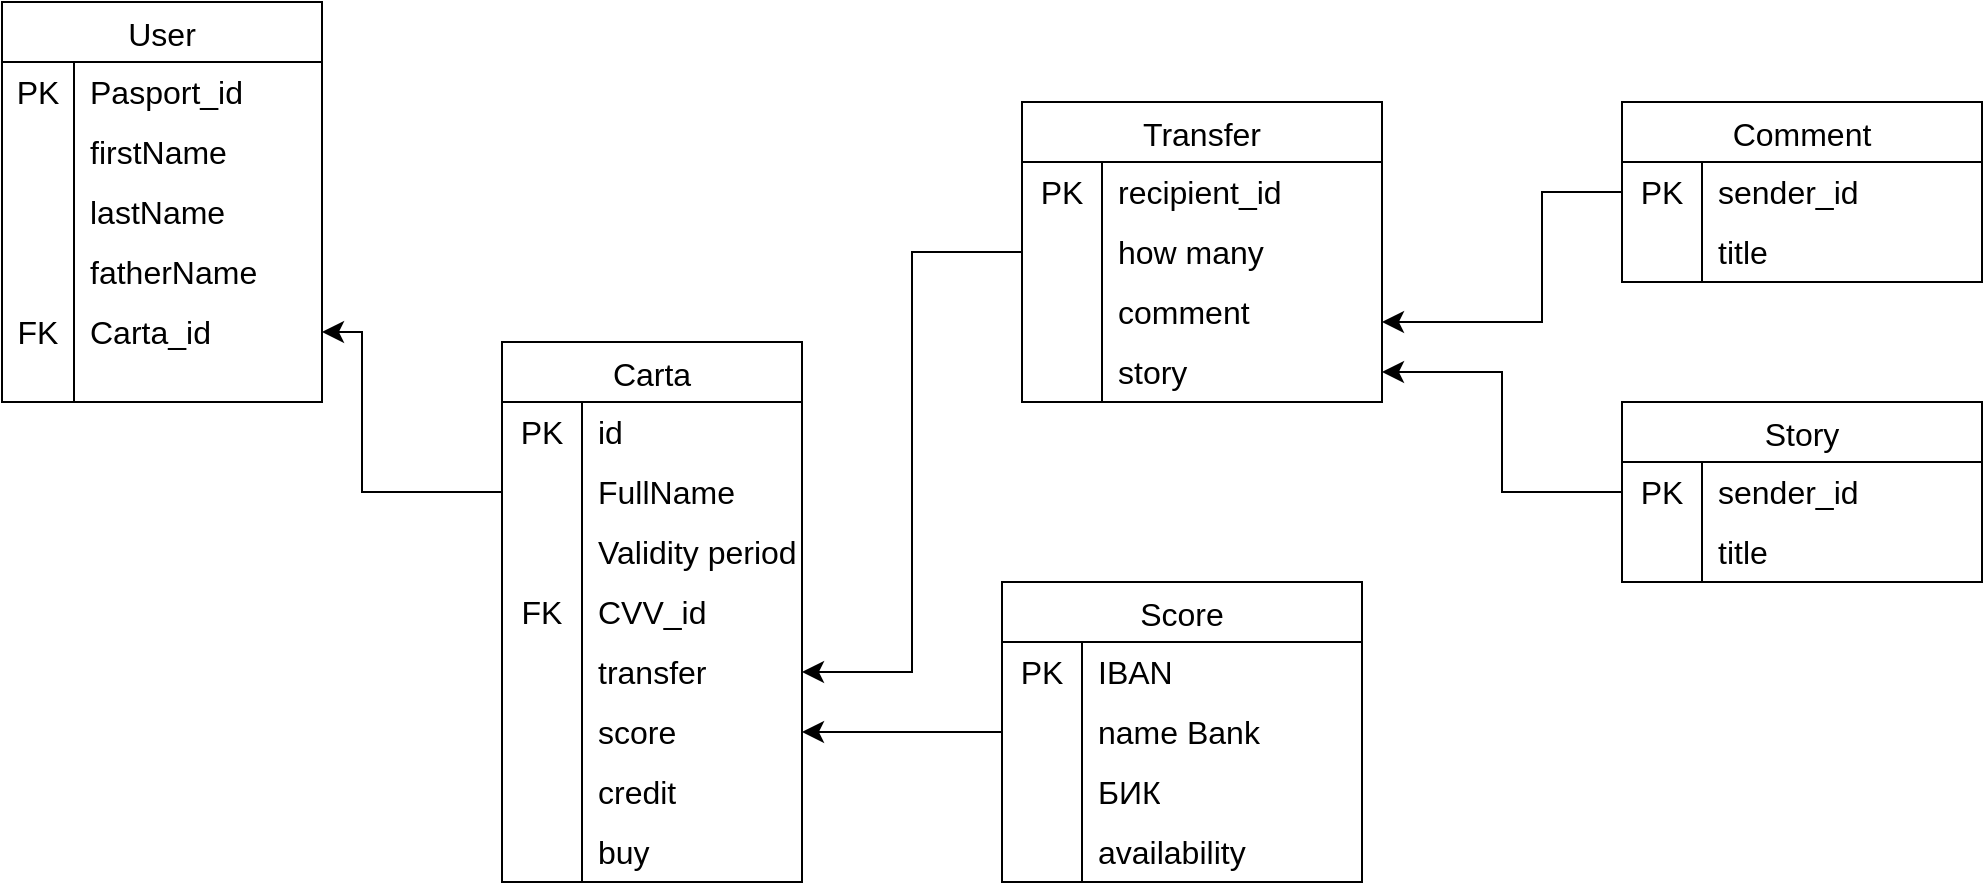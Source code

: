 <mxfile version="20.8.13" type="device"><diagram id="R2lEEEUBdFMjLlhIrx00" name="Page-1"><mxGraphModel dx="1290" dy="631" grid="1" gridSize="10" guides="1" tooltips="1" connect="1" arrows="1" fold="1" page="1" pageScale="1" pageWidth="850" pageHeight="1100" math="0" shadow="0" extFonts="Permanent Marker^https://fonts.googleapis.com/css?family=Permanent+Marker"><root><mxCell id="0"/><mxCell id="1" parent="0"/><mxCell id="pISq7t-B5l_GhA6U0slS-1" value="User" style="shape=table;startSize=30;container=1;collapsible=0;childLayout=tableLayout;fixedRows=1;rowLines=0;fontStyle=0;strokeColor=default;fontSize=16;" parent="1" vertex="1"><mxGeometry x="30" y="250" width="160" height="200" as="geometry"/></mxCell><mxCell id="3HIKXujEoV013F43m0Qh-1" value="" style="shape=tableRow;horizontal=0;startSize=0;swimlaneHead=0;swimlaneBody=0;top=0;left=0;bottom=0;right=0;collapsible=0;dropTarget=0;fillColor=none;points=[[0,0.5],[1,0.5]];portConstraint=eastwest;strokeColor=inherit;fontSize=16;" vertex="1" parent="pISq7t-B5l_GhA6U0slS-1"><mxGeometry y="30" width="160" height="30" as="geometry"/></mxCell><mxCell id="3HIKXujEoV013F43m0Qh-2" value="PK" style="shape=partialRectangle;html=1;whiteSpace=wrap;connectable=0;fillColor=none;top=0;left=0;bottom=0;right=0;overflow=hidden;pointerEvents=1;strokeColor=inherit;fontSize=16;" vertex="1" parent="3HIKXujEoV013F43m0Qh-1"><mxGeometry width="36" height="30" as="geometry"><mxRectangle width="36" height="30" as="alternateBounds"/></mxGeometry></mxCell><mxCell id="3HIKXujEoV013F43m0Qh-3" value="Pasport_id" style="shape=partialRectangle;html=1;whiteSpace=wrap;connectable=0;fillColor=none;top=0;left=0;bottom=0;right=0;align=left;spacingLeft=6;overflow=hidden;strokeColor=inherit;fontSize=16;" vertex="1" parent="3HIKXujEoV013F43m0Qh-1"><mxGeometry x="36" width="124" height="30" as="geometry"><mxRectangle width="124" height="30" as="alternateBounds"/></mxGeometry></mxCell><mxCell id="pISq7t-B5l_GhA6U0slS-2" value="" style="shape=tableRow;horizontal=0;startSize=0;swimlaneHead=0;swimlaneBody=0;top=0;left=0;bottom=0;right=0;collapsible=0;dropTarget=0;fillColor=none;points=[[0,0.5],[1,0.5]];portConstraint=eastwest;strokeColor=inherit;fontSize=16;" parent="pISq7t-B5l_GhA6U0slS-1" vertex="1"><mxGeometry y="60" width="160" height="30" as="geometry"/></mxCell><mxCell id="pISq7t-B5l_GhA6U0slS-3" value="" style="shape=partialRectangle;html=1;whiteSpace=wrap;connectable=0;fillColor=none;top=0;left=0;bottom=0;right=0;overflow=hidden;pointerEvents=1;strokeColor=inherit;fontSize=16;" parent="pISq7t-B5l_GhA6U0slS-2" vertex="1"><mxGeometry width="36" height="30" as="geometry"><mxRectangle width="36" height="30" as="alternateBounds"/></mxGeometry></mxCell><mxCell id="pISq7t-B5l_GhA6U0slS-4" value="firstName" style="shape=partialRectangle;html=1;whiteSpace=wrap;connectable=0;fillColor=none;top=0;left=0;bottom=0;right=0;align=left;spacingLeft=6;overflow=hidden;strokeColor=inherit;fontSize=16;" parent="pISq7t-B5l_GhA6U0slS-2" vertex="1"><mxGeometry x="36" width="124" height="30" as="geometry"><mxRectangle width="124" height="30" as="alternateBounds"/></mxGeometry></mxCell><mxCell id="pISq7t-B5l_GhA6U0slS-5" value="" style="shape=tableRow;horizontal=0;startSize=0;swimlaneHead=0;swimlaneBody=0;top=0;left=0;bottom=0;right=0;collapsible=0;dropTarget=0;fillColor=none;points=[[0,0.5],[1,0.5]];portConstraint=eastwest;strokeColor=inherit;fontSize=16;" parent="pISq7t-B5l_GhA6U0slS-1" vertex="1"><mxGeometry y="90" width="160" height="30" as="geometry"/></mxCell><mxCell id="pISq7t-B5l_GhA6U0slS-6" value="" style="shape=partialRectangle;html=1;whiteSpace=wrap;connectable=0;fillColor=none;top=0;left=0;bottom=0;right=0;overflow=hidden;strokeColor=inherit;fontSize=16;" parent="pISq7t-B5l_GhA6U0slS-5" vertex="1"><mxGeometry width="36" height="30" as="geometry"><mxRectangle width="36" height="30" as="alternateBounds"/></mxGeometry></mxCell><mxCell id="pISq7t-B5l_GhA6U0slS-7" value="lastName" style="shape=partialRectangle;html=1;whiteSpace=wrap;connectable=0;fillColor=none;top=0;left=0;bottom=0;right=0;align=left;spacingLeft=6;overflow=hidden;strokeColor=inherit;fontSize=16;" parent="pISq7t-B5l_GhA6U0slS-5" vertex="1"><mxGeometry x="36" width="124" height="30" as="geometry"><mxRectangle width="124" height="30" as="alternateBounds"/></mxGeometry></mxCell><mxCell id="pISq7t-B5l_GhA6U0slS-8" value="" style="shape=tableRow;horizontal=0;startSize=0;swimlaneHead=0;swimlaneBody=0;top=0;left=0;bottom=0;right=0;collapsible=0;dropTarget=0;fillColor=none;points=[[0,0.5],[1,0.5]];portConstraint=eastwest;strokeColor=inherit;fontSize=16;" parent="pISq7t-B5l_GhA6U0slS-1" vertex="1"><mxGeometry y="120" width="160" height="30" as="geometry"/></mxCell><mxCell id="pISq7t-B5l_GhA6U0slS-9" value="" style="shape=partialRectangle;html=1;whiteSpace=wrap;connectable=0;fillColor=none;top=0;left=0;bottom=0;right=0;overflow=hidden;strokeColor=inherit;fontSize=16;" parent="pISq7t-B5l_GhA6U0slS-8" vertex="1"><mxGeometry width="36" height="30" as="geometry"><mxRectangle width="36" height="30" as="alternateBounds"/></mxGeometry></mxCell><mxCell id="pISq7t-B5l_GhA6U0slS-10" value="fatherName" style="shape=partialRectangle;html=1;whiteSpace=wrap;connectable=0;fillColor=none;top=0;left=0;bottom=0;right=0;align=left;spacingLeft=6;overflow=hidden;strokeColor=inherit;fontSize=16;" parent="pISq7t-B5l_GhA6U0slS-8" vertex="1"><mxGeometry x="36" width="124" height="30" as="geometry"><mxRectangle width="124" height="30" as="alternateBounds"/></mxGeometry></mxCell><mxCell id="pISq7t-B5l_GhA6U0slS-11" value="" style="shape=tableRow;horizontal=0;startSize=0;swimlaneHead=0;swimlaneBody=0;top=0;left=0;bottom=0;right=0;collapsible=0;dropTarget=0;fillColor=none;points=[[0,0.5],[1,0.5]];portConstraint=eastwest;strokeColor=inherit;fontSize=16;" parent="pISq7t-B5l_GhA6U0slS-1" vertex="1"><mxGeometry y="150" width="160" height="30" as="geometry"/></mxCell><mxCell id="pISq7t-B5l_GhA6U0slS-12" value="FK" style="shape=partialRectangle;html=1;whiteSpace=wrap;connectable=0;fillColor=none;top=0;left=0;bottom=0;right=0;overflow=hidden;strokeColor=inherit;fontSize=16;" parent="pISq7t-B5l_GhA6U0slS-11" vertex="1"><mxGeometry width="36" height="30" as="geometry"><mxRectangle width="36" height="30" as="alternateBounds"/></mxGeometry></mxCell><mxCell id="pISq7t-B5l_GhA6U0slS-13" value="Carta_id" style="shape=partialRectangle;html=1;whiteSpace=wrap;connectable=0;fillColor=none;top=0;left=0;bottom=0;right=0;align=left;spacingLeft=6;overflow=hidden;strokeColor=inherit;fontSize=16;" parent="pISq7t-B5l_GhA6U0slS-11" vertex="1"><mxGeometry x="36" width="124" height="30" as="geometry"><mxRectangle width="124" height="30" as="alternateBounds"/></mxGeometry></mxCell><mxCell id="pISq7t-B5l_GhA6U0slS-14" value="" style="shape=tableRow;horizontal=0;startSize=0;swimlaneHead=0;swimlaneBody=0;top=0;left=0;bottom=0;right=0;collapsible=0;dropTarget=0;fillColor=none;points=[[0,0.5],[1,0.5]];portConstraint=eastwest;strokeColor=inherit;fontSize=16;" parent="pISq7t-B5l_GhA6U0slS-1" vertex="1"><mxGeometry y="180" width="160" height="20" as="geometry"/></mxCell><mxCell id="pISq7t-B5l_GhA6U0slS-15" value="" style="shape=partialRectangle;html=1;whiteSpace=wrap;connectable=0;fillColor=none;top=0;left=0;bottom=0;right=0;overflow=hidden;strokeColor=inherit;fontSize=16;" parent="pISq7t-B5l_GhA6U0slS-14" vertex="1"><mxGeometry width="36" height="20" as="geometry"><mxRectangle width="36" height="20" as="alternateBounds"/></mxGeometry></mxCell><mxCell id="pISq7t-B5l_GhA6U0slS-16" value="" style="shape=partialRectangle;html=1;whiteSpace=wrap;connectable=0;fillColor=none;top=0;left=0;bottom=0;right=0;align=left;spacingLeft=6;overflow=hidden;strokeColor=inherit;fontSize=16;" parent="pISq7t-B5l_GhA6U0slS-14" vertex="1"><mxGeometry x="36" width="124" height="20" as="geometry"><mxRectangle width="124" height="20" as="alternateBounds"/></mxGeometry></mxCell><mxCell id="3HIKXujEoV013F43m0Qh-4" value="Carta" style="shape=table;startSize=30;container=1;collapsible=0;childLayout=tableLayout;fixedRows=1;rowLines=0;fontStyle=0;strokeColor=default;fontSize=16;" vertex="1" parent="1"><mxGeometry x="280" y="420" width="150" height="270" as="geometry"/></mxCell><mxCell id="3HIKXujEoV013F43m0Qh-5" value="" style="shape=tableRow;horizontal=0;startSize=0;swimlaneHead=0;swimlaneBody=0;top=0;left=0;bottom=0;right=0;collapsible=0;dropTarget=0;fillColor=none;points=[[0,0.5],[1,0.5]];portConstraint=eastwest;strokeColor=inherit;fontSize=16;" vertex="1" parent="3HIKXujEoV013F43m0Qh-4"><mxGeometry y="30" width="150" height="30" as="geometry"/></mxCell><mxCell id="3HIKXujEoV013F43m0Qh-6" value="PK" style="shape=partialRectangle;html=1;whiteSpace=wrap;connectable=0;fillColor=none;top=0;left=0;bottom=0;right=0;overflow=hidden;pointerEvents=1;strokeColor=inherit;fontSize=16;" vertex="1" parent="3HIKXujEoV013F43m0Qh-5"><mxGeometry width="40" height="30" as="geometry"><mxRectangle width="40" height="30" as="alternateBounds"/></mxGeometry></mxCell><mxCell id="3HIKXujEoV013F43m0Qh-7" value="id" style="shape=partialRectangle;html=1;whiteSpace=wrap;connectable=0;fillColor=none;top=0;left=0;bottom=0;right=0;align=left;spacingLeft=6;overflow=hidden;strokeColor=inherit;fontSize=16;" vertex="1" parent="3HIKXujEoV013F43m0Qh-5"><mxGeometry x="40" width="110" height="30" as="geometry"><mxRectangle width="110" height="30" as="alternateBounds"/></mxGeometry></mxCell><mxCell id="3HIKXujEoV013F43m0Qh-8" value="" style="shape=tableRow;horizontal=0;startSize=0;swimlaneHead=0;swimlaneBody=0;top=0;left=0;bottom=0;right=0;collapsible=0;dropTarget=0;fillColor=none;points=[[0,0.5],[1,0.5]];portConstraint=eastwest;strokeColor=inherit;fontSize=16;" vertex="1" parent="3HIKXujEoV013F43m0Qh-4"><mxGeometry y="60" width="150" height="30" as="geometry"/></mxCell><mxCell id="3HIKXujEoV013F43m0Qh-9" value="" style="shape=partialRectangle;html=1;whiteSpace=wrap;connectable=0;fillColor=none;top=0;left=0;bottom=0;right=0;overflow=hidden;strokeColor=inherit;fontSize=16;" vertex="1" parent="3HIKXujEoV013F43m0Qh-8"><mxGeometry width="40" height="30" as="geometry"><mxRectangle width="40" height="30" as="alternateBounds"/></mxGeometry></mxCell><mxCell id="3HIKXujEoV013F43m0Qh-10" value="FullName" style="shape=partialRectangle;html=1;whiteSpace=wrap;connectable=0;fillColor=none;top=0;left=0;bottom=0;right=0;align=left;spacingLeft=6;overflow=hidden;strokeColor=inherit;fontSize=16;" vertex="1" parent="3HIKXujEoV013F43m0Qh-8"><mxGeometry x="40" width="110" height="30" as="geometry"><mxRectangle width="110" height="30" as="alternateBounds"/></mxGeometry></mxCell><mxCell id="3HIKXujEoV013F43m0Qh-11" value="" style="shape=tableRow;horizontal=0;startSize=0;swimlaneHead=0;swimlaneBody=0;top=0;left=0;bottom=0;right=0;collapsible=0;dropTarget=0;fillColor=none;points=[[0,0.5],[1,0.5]];portConstraint=eastwest;strokeColor=inherit;fontSize=16;" vertex="1" parent="3HIKXujEoV013F43m0Qh-4"><mxGeometry y="90" width="150" height="30" as="geometry"/></mxCell><mxCell id="3HIKXujEoV013F43m0Qh-12" value="" style="shape=partialRectangle;html=1;whiteSpace=wrap;connectable=0;fillColor=none;top=0;left=0;bottom=0;right=0;overflow=hidden;strokeColor=inherit;fontSize=16;" vertex="1" parent="3HIKXujEoV013F43m0Qh-11"><mxGeometry width="40" height="30" as="geometry"><mxRectangle width="40" height="30" as="alternateBounds"/></mxGeometry></mxCell><mxCell id="3HIKXujEoV013F43m0Qh-13" value="Validity period" style="shape=partialRectangle;html=1;whiteSpace=wrap;connectable=0;fillColor=none;top=0;left=0;bottom=0;right=0;align=left;spacingLeft=6;overflow=hidden;strokeColor=inherit;fontSize=16;" vertex="1" parent="3HIKXujEoV013F43m0Qh-11"><mxGeometry x="40" width="110" height="30" as="geometry"><mxRectangle width="110" height="30" as="alternateBounds"/></mxGeometry></mxCell><mxCell id="3HIKXujEoV013F43m0Qh-24" value="" style="shape=tableRow;horizontal=0;startSize=0;swimlaneHead=0;swimlaneBody=0;top=0;left=0;bottom=0;right=0;collapsible=0;dropTarget=0;fillColor=none;points=[[0,0.5],[1,0.5]];portConstraint=eastwest;strokeColor=inherit;fontSize=16;" vertex="1" parent="3HIKXujEoV013F43m0Qh-4"><mxGeometry y="120" width="150" height="30" as="geometry"/></mxCell><mxCell id="3HIKXujEoV013F43m0Qh-25" value="FK" style="shape=partialRectangle;html=1;whiteSpace=wrap;connectable=0;fillColor=none;top=0;left=0;bottom=0;right=0;overflow=hidden;strokeColor=inherit;fontSize=16;" vertex="1" parent="3HIKXujEoV013F43m0Qh-24"><mxGeometry width="40" height="30" as="geometry"><mxRectangle width="40" height="30" as="alternateBounds"/></mxGeometry></mxCell><mxCell id="3HIKXujEoV013F43m0Qh-26" value="CVV_id" style="shape=partialRectangle;html=1;whiteSpace=wrap;connectable=0;fillColor=none;top=0;left=0;bottom=0;right=0;align=left;spacingLeft=6;overflow=hidden;strokeColor=inherit;fontSize=16;" vertex="1" parent="3HIKXujEoV013F43m0Qh-24"><mxGeometry x="40" width="110" height="30" as="geometry"><mxRectangle width="110" height="30" as="alternateBounds"/></mxGeometry></mxCell><mxCell id="3HIKXujEoV013F43m0Qh-56" value="" style="shape=tableRow;horizontal=0;startSize=0;swimlaneHead=0;swimlaneBody=0;top=0;left=0;bottom=0;right=0;collapsible=0;dropTarget=0;fillColor=none;points=[[0,0.5],[1,0.5]];portConstraint=eastwest;strokeColor=inherit;fontSize=16;" vertex="1" parent="3HIKXujEoV013F43m0Qh-4"><mxGeometry y="150" width="150" height="30" as="geometry"/></mxCell><mxCell id="3HIKXujEoV013F43m0Qh-57" value="" style="shape=partialRectangle;html=1;whiteSpace=wrap;connectable=0;fillColor=none;top=0;left=0;bottom=0;right=0;overflow=hidden;strokeColor=inherit;fontSize=16;" vertex="1" parent="3HIKXujEoV013F43m0Qh-56"><mxGeometry width="40" height="30" as="geometry"><mxRectangle width="40" height="30" as="alternateBounds"/></mxGeometry></mxCell><mxCell id="3HIKXujEoV013F43m0Qh-58" value="transfer" style="shape=partialRectangle;html=1;whiteSpace=wrap;connectable=0;fillColor=none;top=0;left=0;bottom=0;right=0;align=left;spacingLeft=6;overflow=hidden;strokeColor=inherit;fontSize=16;" vertex="1" parent="3HIKXujEoV013F43m0Qh-56"><mxGeometry x="40" width="110" height="30" as="geometry"><mxRectangle width="110" height="30" as="alternateBounds"/></mxGeometry></mxCell><mxCell id="3HIKXujEoV013F43m0Qh-39" value="" style="shape=tableRow;horizontal=0;startSize=0;swimlaneHead=0;swimlaneBody=0;top=0;left=0;bottom=0;right=0;collapsible=0;dropTarget=0;fillColor=none;points=[[0,0.5],[1,0.5]];portConstraint=eastwest;strokeColor=inherit;fontSize=16;" vertex="1" parent="3HIKXujEoV013F43m0Qh-4"><mxGeometry y="180" width="150" height="30" as="geometry"/></mxCell><mxCell id="3HIKXujEoV013F43m0Qh-40" value="" style="shape=partialRectangle;html=1;whiteSpace=wrap;connectable=0;fillColor=none;top=0;left=0;bottom=0;right=0;overflow=hidden;strokeColor=inherit;fontSize=16;" vertex="1" parent="3HIKXujEoV013F43m0Qh-39"><mxGeometry width="40" height="30" as="geometry"><mxRectangle width="40" height="30" as="alternateBounds"/></mxGeometry></mxCell><mxCell id="3HIKXujEoV013F43m0Qh-41" value="score" style="shape=partialRectangle;html=1;whiteSpace=wrap;connectable=0;fillColor=none;top=0;left=0;bottom=0;right=0;align=left;spacingLeft=6;overflow=hidden;strokeColor=inherit;fontSize=16;" vertex="1" parent="3HIKXujEoV013F43m0Qh-39"><mxGeometry x="40" width="110" height="30" as="geometry"><mxRectangle width="110" height="30" as="alternateBounds"/></mxGeometry></mxCell><mxCell id="3HIKXujEoV013F43m0Qh-103" value="" style="shape=tableRow;horizontal=0;startSize=0;swimlaneHead=0;swimlaneBody=0;top=0;left=0;bottom=0;right=0;collapsible=0;dropTarget=0;fillColor=none;points=[[0,0.5],[1,0.5]];portConstraint=eastwest;strokeColor=inherit;fontSize=16;" vertex="1" parent="3HIKXujEoV013F43m0Qh-4"><mxGeometry y="210" width="150" height="30" as="geometry"/></mxCell><mxCell id="3HIKXujEoV013F43m0Qh-104" value="" style="shape=partialRectangle;html=1;whiteSpace=wrap;connectable=0;fillColor=none;top=0;left=0;bottom=0;right=0;overflow=hidden;strokeColor=inherit;fontSize=16;" vertex="1" parent="3HIKXujEoV013F43m0Qh-103"><mxGeometry width="40" height="30" as="geometry"><mxRectangle width="40" height="30" as="alternateBounds"/></mxGeometry></mxCell><mxCell id="3HIKXujEoV013F43m0Qh-105" value="credit" style="shape=partialRectangle;html=1;whiteSpace=wrap;connectable=0;fillColor=none;top=0;left=0;bottom=0;right=0;align=left;spacingLeft=6;overflow=hidden;strokeColor=inherit;fontSize=16;" vertex="1" parent="3HIKXujEoV013F43m0Qh-103"><mxGeometry x="40" width="110" height="30" as="geometry"><mxRectangle width="110" height="30" as="alternateBounds"/></mxGeometry></mxCell><mxCell id="3HIKXujEoV013F43m0Qh-128" value="" style="shape=tableRow;horizontal=0;startSize=0;swimlaneHead=0;swimlaneBody=0;top=0;left=0;bottom=0;right=0;collapsible=0;dropTarget=0;fillColor=none;points=[[0,0.5],[1,0.5]];portConstraint=eastwest;strokeColor=inherit;fontSize=16;" vertex="1" parent="3HIKXujEoV013F43m0Qh-4"><mxGeometry y="240" width="150" height="30" as="geometry"/></mxCell><mxCell id="3HIKXujEoV013F43m0Qh-129" value="" style="shape=partialRectangle;html=1;whiteSpace=wrap;connectable=0;fillColor=none;top=0;left=0;bottom=0;right=0;overflow=hidden;strokeColor=inherit;fontSize=16;" vertex="1" parent="3HIKXujEoV013F43m0Qh-128"><mxGeometry width="40" height="30" as="geometry"><mxRectangle width="40" height="30" as="alternateBounds"/></mxGeometry></mxCell><mxCell id="3HIKXujEoV013F43m0Qh-130" value="buy" style="shape=partialRectangle;html=1;whiteSpace=wrap;connectable=0;fillColor=none;top=0;left=0;bottom=0;right=0;align=left;spacingLeft=6;overflow=hidden;strokeColor=inherit;fontSize=16;" vertex="1" parent="3HIKXujEoV013F43m0Qh-128"><mxGeometry x="40" width="110" height="30" as="geometry"><mxRectangle width="110" height="30" as="alternateBounds"/></mxGeometry></mxCell><mxCell id="3HIKXujEoV013F43m0Qh-28" value="" style="edgeStyle=elbowEdgeStyle;elbow=horizontal;endArrow=classic;html=1;curved=0;rounded=0;endSize=8;startSize=8;fontSize=12;" edge="1" parent="1" source="3HIKXujEoV013F43m0Qh-4" target="pISq7t-B5l_GhA6U0slS-11"><mxGeometry width="50" height="50" relative="1" as="geometry"><mxPoint x="200" y="380" as="sourcePoint"/><mxPoint x="460" y="550" as="targetPoint"/><Array as="points"><mxPoint x="210" y="495"/><mxPoint x="540" y="540"/><mxPoint x="225" y="380"/></Array></mxGeometry></mxCell><mxCell id="3HIKXujEoV013F43m0Qh-42" value="Score" style="shape=table;startSize=30;container=1;collapsible=0;childLayout=tableLayout;fixedRows=1;rowLines=0;fontStyle=0;strokeColor=default;fontSize=16;" vertex="1" parent="1"><mxGeometry x="530" y="540" width="180" height="150" as="geometry"/></mxCell><mxCell id="3HIKXujEoV013F43m0Qh-43" value="" style="shape=tableRow;horizontal=0;startSize=0;swimlaneHead=0;swimlaneBody=0;top=0;left=0;bottom=0;right=0;collapsible=0;dropTarget=0;fillColor=none;points=[[0,0.5],[1,0.5]];portConstraint=eastwest;strokeColor=inherit;fontSize=16;" vertex="1" parent="3HIKXujEoV013F43m0Qh-42"><mxGeometry y="30" width="180" height="30" as="geometry"/></mxCell><mxCell id="3HIKXujEoV013F43m0Qh-44" value="PK" style="shape=partialRectangle;html=1;whiteSpace=wrap;connectable=0;fillColor=none;top=0;left=0;bottom=0;right=0;overflow=hidden;pointerEvents=1;strokeColor=inherit;fontSize=16;" vertex="1" parent="3HIKXujEoV013F43m0Qh-43"><mxGeometry width="40" height="30" as="geometry"><mxRectangle width="40" height="30" as="alternateBounds"/></mxGeometry></mxCell><mxCell id="3HIKXujEoV013F43m0Qh-45" value="IBAN" style="shape=partialRectangle;html=1;whiteSpace=wrap;connectable=0;fillColor=none;top=0;left=0;bottom=0;right=0;align=left;spacingLeft=6;overflow=hidden;strokeColor=inherit;fontSize=16;" vertex="1" parent="3HIKXujEoV013F43m0Qh-43"><mxGeometry x="40" width="140" height="30" as="geometry"><mxRectangle width="140" height="30" as="alternateBounds"/></mxGeometry></mxCell><mxCell id="3HIKXujEoV013F43m0Qh-52" value="" style="shape=tableRow;horizontal=0;startSize=0;swimlaneHead=0;swimlaneBody=0;top=0;left=0;bottom=0;right=0;collapsible=0;dropTarget=0;fillColor=none;points=[[0,0.5],[1,0.5]];portConstraint=eastwest;strokeColor=inherit;fontSize=16;" vertex="1" parent="3HIKXujEoV013F43m0Qh-42"><mxGeometry y="60" width="180" height="30" as="geometry"/></mxCell><mxCell id="3HIKXujEoV013F43m0Qh-53" value="" style="shape=partialRectangle;html=1;whiteSpace=wrap;connectable=0;fillColor=none;top=0;left=0;bottom=0;right=0;overflow=hidden;pointerEvents=1;strokeColor=inherit;fontSize=16;" vertex="1" parent="3HIKXujEoV013F43m0Qh-52"><mxGeometry width="40" height="30" as="geometry"><mxRectangle width="40" height="30" as="alternateBounds"/></mxGeometry></mxCell><mxCell id="3HIKXujEoV013F43m0Qh-54" value="name Bank" style="shape=partialRectangle;html=1;whiteSpace=wrap;connectable=0;fillColor=none;top=0;left=0;bottom=0;right=0;align=left;spacingLeft=6;overflow=hidden;strokeColor=inherit;fontSize=16;" vertex="1" parent="3HIKXujEoV013F43m0Qh-52"><mxGeometry x="40" width="140" height="30" as="geometry"><mxRectangle width="140" height="30" as="alternateBounds"/></mxGeometry></mxCell><mxCell id="3HIKXujEoV013F43m0Qh-46" value="" style="shape=tableRow;horizontal=0;startSize=0;swimlaneHead=0;swimlaneBody=0;top=0;left=0;bottom=0;right=0;collapsible=0;dropTarget=0;fillColor=none;points=[[0,0.5],[1,0.5]];portConstraint=eastwest;strokeColor=inherit;fontSize=16;" vertex="1" parent="3HIKXujEoV013F43m0Qh-42"><mxGeometry y="90" width="180" height="30" as="geometry"/></mxCell><mxCell id="3HIKXujEoV013F43m0Qh-47" value="" style="shape=partialRectangle;html=1;whiteSpace=wrap;connectable=0;fillColor=none;top=0;left=0;bottom=0;right=0;overflow=hidden;strokeColor=inherit;fontSize=16;" vertex="1" parent="3HIKXujEoV013F43m0Qh-46"><mxGeometry width="40" height="30" as="geometry"><mxRectangle width="40" height="30" as="alternateBounds"/></mxGeometry></mxCell><mxCell id="3HIKXujEoV013F43m0Qh-48" value="БИК" style="shape=partialRectangle;html=1;whiteSpace=wrap;connectable=0;fillColor=none;top=0;left=0;bottom=0;right=0;align=left;spacingLeft=6;overflow=hidden;strokeColor=inherit;fontSize=16;" vertex="1" parent="3HIKXujEoV013F43m0Qh-46"><mxGeometry x="40" width="140" height="30" as="geometry"><mxRectangle width="140" height="30" as="alternateBounds"/></mxGeometry></mxCell><mxCell id="3HIKXujEoV013F43m0Qh-49" value="" style="shape=tableRow;horizontal=0;startSize=0;swimlaneHead=0;swimlaneBody=0;top=0;left=0;bottom=0;right=0;collapsible=0;dropTarget=0;fillColor=none;points=[[0,0.5],[1,0.5]];portConstraint=eastwest;strokeColor=inherit;fontSize=16;" vertex="1" parent="3HIKXujEoV013F43m0Qh-42"><mxGeometry y="120" width="180" height="30" as="geometry"/></mxCell><mxCell id="3HIKXujEoV013F43m0Qh-50" value="" style="shape=partialRectangle;html=1;whiteSpace=wrap;connectable=0;fillColor=none;top=0;left=0;bottom=0;right=0;overflow=hidden;strokeColor=inherit;fontSize=16;" vertex="1" parent="3HIKXujEoV013F43m0Qh-49"><mxGeometry width="40" height="30" as="geometry"><mxRectangle width="40" height="30" as="alternateBounds"/></mxGeometry></mxCell><mxCell id="3HIKXujEoV013F43m0Qh-51" value="availability" style="shape=partialRectangle;html=1;whiteSpace=wrap;connectable=0;fillColor=none;top=0;left=0;bottom=0;right=0;align=left;spacingLeft=6;overflow=hidden;strokeColor=inherit;fontSize=16;" vertex="1" parent="3HIKXujEoV013F43m0Qh-49"><mxGeometry x="40" width="140" height="30" as="geometry"><mxRectangle width="140" height="30" as="alternateBounds"/></mxGeometry></mxCell><mxCell id="3HIKXujEoV013F43m0Qh-55" value="" style="edgeStyle=elbowEdgeStyle;elbow=horizontal;endArrow=classic;html=1;curved=0;rounded=0;endSize=8;startSize=8;fontSize=12;" edge="1" parent="1" source="3HIKXujEoV013F43m0Qh-42" target="3HIKXujEoV013F43m0Qh-39"><mxGeometry width="50" height="50" relative="1" as="geometry"><mxPoint x="450" y="620" as="sourcePoint"/><mxPoint x="500" y="570" as="targetPoint"/></mxGeometry></mxCell><mxCell id="3HIKXujEoV013F43m0Qh-59" value="Transfer" style="shape=table;startSize=30;container=1;collapsible=0;childLayout=tableLayout;fixedRows=1;rowLines=0;fontStyle=0;strokeColor=default;fontSize=16;" vertex="1" parent="1"><mxGeometry x="540" y="300" width="180" height="150" as="geometry"/></mxCell><mxCell id="3HIKXujEoV013F43m0Qh-60" value="" style="shape=tableRow;horizontal=0;startSize=0;swimlaneHead=0;swimlaneBody=0;top=0;left=0;bottom=0;right=0;collapsible=0;dropTarget=0;fillColor=none;points=[[0,0.5],[1,0.5]];portConstraint=eastwest;strokeColor=inherit;fontSize=16;" vertex="1" parent="3HIKXujEoV013F43m0Qh-59"><mxGeometry y="30" width="180" height="30" as="geometry"/></mxCell><mxCell id="3HIKXujEoV013F43m0Qh-61" value="PK" style="shape=partialRectangle;html=1;whiteSpace=wrap;connectable=0;fillColor=none;top=0;left=0;bottom=0;right=0;overflow=hidden;pointerEvents=1;strokeColor=inherit;fontSize=16;" vertex="1" parent="3HIKXujEoV013F43m0Qh-60"><mxGeometry width="40" height="30" as="geometry"><mxRectangle width="40" height="30" as="alternateBounds"/></mxGeometry></mxCell><mxCell id="3HIKXujEoV013F43m0Qh-62" value="recipient_id" style="shape=partialRectangle;html=1;whiteSpace=wrap;connectable=0;fillColor=none;top=0;left=0;bottom=0;right=0;align=left;spacingLeft=6;overflow=hidden;strokeColor=inherit;fontSize=16;" vertex="1" parent="3HIKXujEoV013F43m0Qh-60"><mxGeometry x="40" width="140" height="30" as="geometry"><mxRectangle width="140" height="30" as="alternateBounds"/></mxGeometry></mxCell><mxCell id="3HIKXujEoV013F43m0Qh-63" value="" style="shape=tableRow;horizontal=0;startSize=0;swimlaneHead=0;swimlaneBody=0;top=0;left=0;bottom=0;right=0;collapsible=0;dropTarget=0;fillColor=none;points=[[0,0.5],[1,0.5]];portConstraint=eastwest;strokeColor=inherit;fontSize=16;" vertex="1" parent="3HIKXujEoV013F43m0Qh-59"><mxGeometry y="60" width="180" height="30" as="geometry"/></mxCell><mxCell id="3HIKXujEoV013F43m0Qh-64" value="" style="shape=partialRectangle;html=1;whiteSpace=wrap;connectable=0;fillColor=none;top=0;left=0;bottom=0;right=0;overflow=hidden;strokeColor=inherit;fontSize=16;" vertex="1" parent="3HIKXujEoV013F43m0Qh-63"><mxGeometry width="40" height="30" as="geometry"><mxRectangle width="40" height="30" as="alternateBounds"/></mxGeometry></mxCell><mxCell id="3HIKXujEoV013F43m0Qh-65" value="how many" style="shape=partialRectangle;html=1;whiteSpace=wrap;connectable=0;fillColor=none;top=0;left=0;bottom=0;right=0;align=left;spacingLeft=6;overflow=hidden;strokeColor=inherit;fontSize=16;" vertex="1" parent="3HIKXujEoV013F43m0Qh-63"><mxGeometry x="40" width="140" height="30" as="geometry"><mxRectangle width="140" height="30" as="alternateBounds"/></mxGeometry></mxCell><mxCell id="3HIKXujEoV013F43m0Qh-66" value="" style="shape=tableRow;horizontal=0;startSize=0;swimlaneHead=0;swimlaneBody=0;top=0;left=0;bottom=0;right=0;collapsible=0;dropTarget=0;fillColor=none;points=[[0,0.5],[1,0.5]];portConstraint=eastwest;strokeColor=inherit;fontSize=16;" vertex="1" parent="3HIKXujEoV013F43m0Qh-59"><mxGeometry y="90" width="180" height="30" as="geometry"/></mxCell><mxCell id="3HIKXujEoV013F43m0Qh-67" value="" style="shape=partialRectangle;html=1;whiteSpace=wrap;connectable=0;fillColor=none;top=0;left=0;bottom=0;right=0;overflow=hidden;strokeColor=inherit;fontSize=16;" vertex="1" parent="3HIKXujEoV013F43m0Qh-66"><mxGeometry width="40" height="30" as="geometry"><mxRectangle width="40" height="30" as="alternateBounds"/></mxGeometry></mxCell><mxCell id="3HIKXujEoV013F43m0Qh-68" value="comment" style="shape=partialRectangle;html=1;whiteSpace=wrap;connectable=0;fillColor=none;top=0;left=0;bottom=0;right=0;align=left;spacingLeft=6;overflow=hidden;strokeColor=inherit;fontSize=16;" vertex="1" parent="3HIKXujEoV013F43m0Qh-66"><mxGeometry x="40" width="140" height="30" as="geometry"><mxRectangle width="140" height="30" as="alternateBounds"/></mxGeometry></mxCell><mxCell id="3HIKXujEoV013F43m0Qh-99" value="" style="shape=tableRow;horizontal=0;startSize=0;swimlaneHead=0;swimlaneBody=0;top=0;left=0;bottom=0;right=0;collapsible=0;dropTarget=0;fillColor=none;points=[[0,0.5],[1,0.5]];portConstraint=eastwest;strokeColor=inherit;fontSize=16;" vertex="1" parent="3HIKXujEoV013F43m0Qh-59"><mxGeometry y="120" width="180" height="30" as="geometry"/></mxCell><mxCell id="3HIKXujEoV013F43m0Qh-100" value="" style="shape=partialRectangle;html=1;whiteSpace=wrap;connectable=0;fillColor=none;top=0;left=0;bottom=0;right=0;overflow=hidden;strokeColor=inherit;fontSize=16;" vertex="1" parent="3HIKXujEoV013F43m0Qh-99"><mxGeometry width="40" height="30" as="geometry"><mxRectangle width="40" height="30" as="alternateBounds"/></mxGeometry></mxCell><mxCell id="3HIKXujEoV013F43m0Qh-101" value="story" style="shape=partialRectangle;html=1;whiteSpace=wrap;connectable=0;fillColor=none;top=0;left=0;bottom=0;right=0;align=left;spacingLeft=6;overflow=hidden;strokeColor=inherit;fontSize=16;" vertex="1" parent="3HIKXujEoV013F43m0Qh-99"><mxGeometry x="40" width="140" height="30" as="geometry"><mxRectangle width="140" height="30" as="alternateBounds"/></mxGeometry></mxCell><mxCell id="3HIKXujEoV013F43m0Qh-70" value="" style="edgeStyle=elbowEdgeStyle;elbow=horizontal;endArrow=classic;html=1;curved=0;rounded=0;endSize=8;startSize=8;fontSize=12;" edge="1" parent="1" source="3HIKXujEoV013F43m0Qh-59" target="3HIKXujEoV013F43m0Qh-56"><mxGeometry width="50" height="50" relative="1" as="geometry"><mxPoint x="470" y="450" as="sourcePoint"/><mxPoint x="520" y="400" as="targetPoint"/></mxGeometry></mxCell><mxCell id="3HIKXujEoV013F43m0Qh-71" value="Comment" style="shape=table;startSize=30;container=1;collapsible=0;childLayout=tableLayout;fixedRows=1;rowLines=0;fontStyle=0;strokeColor=default;fontSize=16;" vertex="1" parent="1"><mxGeometry x="840" y="300" width="180" height="90" as="geometry"/></mxCell><mxCell id="3HIKXujEoV013F43m0Qh-72" value="" style="shape=tableRow;horizontal=0;startSize=0;swimlaneHead=0;swimlaneBody=0;top=0;left=0;bottom=0;right=0;collapsible=0;dropTarget=0;fillColor=none;points=[[0,0.5],[1,0.5]];portConstraint=eastwest;strokeColor=inherit;fontSize=16;" vertex="1" parent="3HIKXujEoV013F43m0Qh-71"><mxGeometry y="30" width="180" height="30" as="geometry"/></mxCell><mxCell id="3HIKXujEoV013F43m0Qh-73" value="PK" style="shape=partialRectangle;html=1;whiteSpace=wrap;connectable=0;fillColor=none;top=0;left=0;bottom=0;right=0;overflow=hidden;pointerEvents=1;strokeColor=inherit;fontSize=16;" vertex="1" parent="3HIKXujEoV013F43m0Qh-72"><mxGeometry width="40" height="30" as="geometry"><mxRectangle width="40" height="30" as="alternateBounds"/></mxGeometry></mxCell><mxCell id="3HIKXujEoV013F43m0Qh-74" value="sender_id" style="shape=partialRectangle;html=1;whiteSpace=wrap;connectable=0;fillColor=none;top=0;left=0;bottom=0;right=0;align=left;spacingLeft=6;overflow=hidden;strokeColor=inherit;fontSize=16;" vertex="1" parent="3HIKXujEoV013F43m0Qh-72"><mxGeometry x="40" width="140" height="30" as="geometry"><mxRectangle width="140" height="30" as="alternateBounds"/></mxGeometry></mxCell><mxCell id="3HIKXujEoV013F43m0Qh-75" value="" style="shape=tableRow;horizontal=0;startSize=0;swimlaneHead=0;swimlaneBody=0;top=0;left=0;bottom=0;right=0;collapsible=0;dropTarget=0;fillColor=none;points=[[0,0.5],[1,0.5]];portConstraint=eastwest;strokeColor=inherit;fontSize=16;" vertex="1" parent="3HIKXujEoV013F43m0Qh-71"><mxGeometry y="60" width="180" height="30" as="geometry"/></mxCell><mxCell id="3HIKXujEoV013F43m0Qh-76" value="" style="shape=partialRectangle;html=1;whiteSpace=wrap;connectable=0;fillColor=none;top=0;left=0;bottom=0;right=0;overflow=hidden;strokeColor=inherit;fontSize=16;" vertex="1" parent="3HIKXujEoV013F43m0Qh-75"><mxGeometry width="40" height="30" as="geometry"><mxRectangle width="40" height="30" as="alternateBounds"/></mxGeometry></mxCell><mxCell id="3HIKXujEoV013F43m0Qh-77" value="title" style="shape=partialRectangle;html=1;whiteSpace=wrap;connectable=0;fillColor=none;top=0;left=0;bottom=0;right=0;align=left;spacingLeft=6;overflow=hidden;strokeColor=inherit;fontSize=16;" vertex="1" parent="3HIKXujEoV013F43m0Qh-75"><mxGeometry x="40" width="140" height="30" as="geometry"><mxRectangle width="140" height="30" as="alternateBounds"/></mxGeometry></mxCell><mxCell id="3HIKXujEoV013F43m0Qh-81" value="" style="edgeStyle=segmentEdgeStyle;endArrow=classic;html=1;curved=0;rounded=0;endSize=8;startSize=8;fontSize=12;" edge="1" parent="1" source="3HIKXujEoV013F43m0Qh-71" target="3HIKXujEoV013F43m0Qh-66"><mxGeometry width="50" height="50" relative="1" as="geometry"><mxPoint x="750" y="389.95" as="sourcePoint"/><mxPoint x="800" y="339.95" as="targetPoint"/><Array as="points"><mxPoint x="800" y="345"/><mxPoint x="800" y="410"/></Array></mxGeometry></mxCell><mxCell id="3HIKXujEoV013F43m0Qh-92" value="Story" style="shape=table;startSize=30;container=1;collapsible=0;childLayout=tableLayout;fixedRows=1;rowLines=0;fontStyle=0;strokeColor=default;fontSize=16;" vertex="1" parent="1"><mxGeometry x="840" y="450" width="180" height="90" as="geometry"/></mxCell><mxCell id="3HIKXujEoV013F43m0Qh-93" value="" style="shape=tableRow;horizontal=0;startSize=0;swimlaneHead=0;swimlaneBody=0;top=0;left=0;bottom=0;right=0;collapsible=0;dropTarget=0;fillColor=none;points=[[0,0.5],[1,0.5]];portConstraint=eastwest;strokeColor=inherit;fontSize=16;" vertex="1" parent="3HIKXujEoV013F43m0Qh-92"><mxGeometry y="30" width="180" height="30" as="geometry"/></mxCell><mxCell id="3HIKXujEoV013F43m0Qh-94" value="PK" style="shape=partialRectangle;html=1;whiteSpace=wrap;connectable=0;fillColor=none;top=0;left=0;bottom=0;right=0;overflow=hidden;pointerEvents=1;strokeColor=inherit;fontSize=16;" vertex="1" parent="3HIKXujEoV013F43m0Qh-93"><mxGeometry width="40" height="30" as="geometry"><mxRectangle width="40" height="30" as="alternateBounds"/></mxGeometry></mxCell><mxCell id="3HIKXujEoV013F43m0Qh-95" value="sender_id" style="shape=partialRectangle;html=1;whiteSpace=wrap;connectable=0;fillColor=none;top=0;left=0;bottom=0;right=0;align=left;spacingLeft=6;overflow=hidden;strokeColor=inherit;fontSize=16;" vertex="1" parent="3HIKXujEoV013F43m0Qh-93"><mxGeometry x="40" width="140" height="30" as="geometry"><mxRectangle width="140" height="30" as="alternateBounds"/></mxGeometry></mxCell><mxCell id="3HIKXujEoV013F43m0Qh-96" value="" style="shape=tableRow;horizontal=0;startSize=0;swimlaneHead=0;swimlaneBody=0;top=0;left=0;bottom=0;right=0;collapsible=0;dropTarget=0;fillColor=none;points=[[0,0.5],[1,0.5]];portConstraint=eastwest;strokeColor=inherit;fontSize=16;" vertex="1" parent="3HIKXujEoV013F43m0Qh-92"><mxGeometry y="60" width="180" height="30" as="geometry"/></mxCell><mxCell id="3HIKXujEoV013F43m0Qh-97" value="" style="shape=partialRectangle;html=1;whiteSpace=wrap;connectable=0;fillColor=none;top=0;left=0;bottom=0;right=0;overflow=hidden;strokeColor=inherit;fontSize=16;" vertex="1" parent="3HIKXujEoV013F43m0Qh-96"><mxGeometry width="40" height="30" as="geometry"><mxRectangle width="40" height="30" as="alternateBounds"/></mxGeometry></mxCell><mxCell id="3HIKXujEoV013F43m0Qh-98" value="title" style="shape=partialRectangle;html=1;whiteSpace=wrap;connectable=0;fillColor=none;top=0;left=0;bottom=0;right=0;align=left;spacingLeft=6;overflow=hidden;strokeColor=inherit;fontSize=16;" vertex="1" parent="3HIKXujEoV013F43m0Qh-96"><mxGeometry x="40" width="140" height="30" as="geometry"><mxRectangle width="140" height="30" as="alternateBounds"/></mxGeometry></mxCell><mxCell id="3HIKXujEoV013F43m0Qh-102" value="" style="edgeStyle=elbowEdgeStyle;elbow=horizontal;endArrow=classic;html=1;curved=0;rounded=0;endSize=8;startSize=8;fontSize=12;" edge="1" parent="1" source="3HIKXujEoV013F43m0Qh-92" target="3HIKXujEoV013F43m0Qh-99"><mxGeometry width="50" height="50" relative="1" as="geometry"><mxPoint x="760" y="510" as="sourcePoint"/><mxPoint x="810" y="460" as="targetPoint"/></mxGeometry></mxCell></root></mxGraphModel></diagram></mxfile>